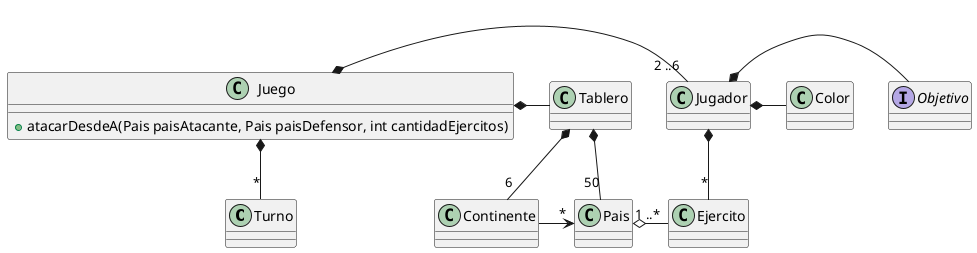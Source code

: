 @startuml


class Turno {}

class Jugador {}

Juego *- "2 ..6" Jugador

Juego *-- "*" Turno

interface Objetivo {}

class Color {}

class Continente {}

class Pais {}

class Tablero {}

class Juego {
       +atacarDesdeA(Pais paisAtacante, Pais paisDefensor, int cantidadEjercitos)
}

Juego *- Tablero

class Ejercito {}

Tablero *- "50" Pais

Tablero *-- "6" Continente

Continente -> "*" Pais

Pais o- "1 ..*" Ejercito

Jugador *- Objetivo

Jugador *-- "*" Ejercito
Jugador *- Color


@enduml
